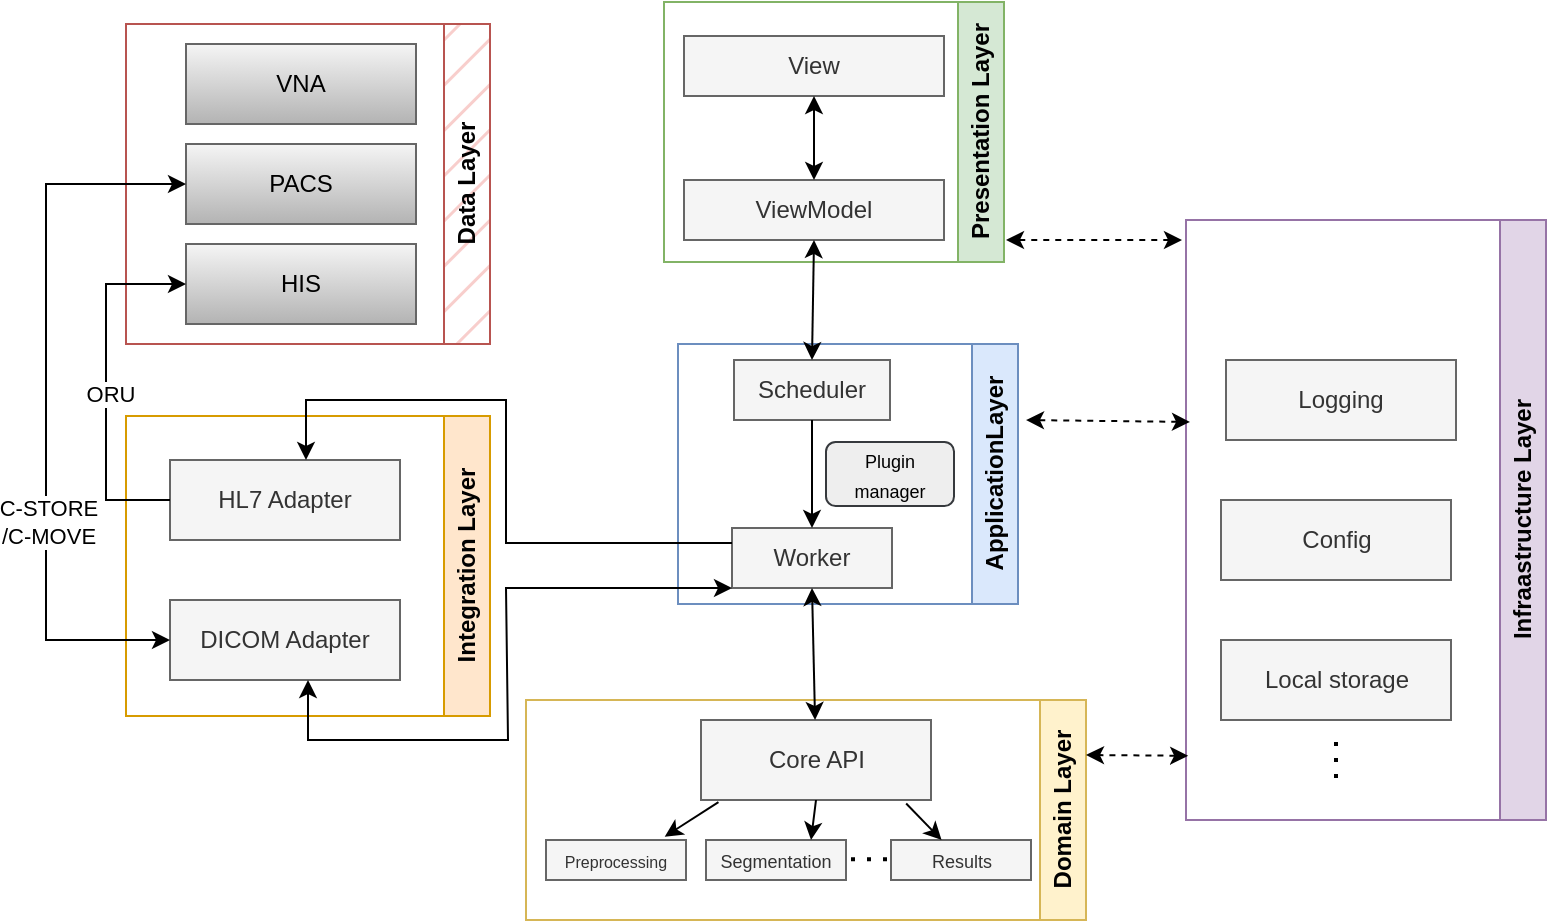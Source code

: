 <mxfile version="28.2.5">
  <diagram name="Page-1" id="rf2fQ5KeaceVcS20yqXe">
    <mxGraphModel dx="951" dy="501" grid="1" gridSize="10" guides="1" tooltips="1" connect="1" arrows="1" fold="1" page="1" pageScale="1" pageWidth="850" pageHeight="1100" math="0" shadow="0">
      <root>
        <mxCell id="0" />
        <mxCell id="1" parent="0" />
        <mxCell id="q-AmzgmCeMlgFkVJrfTR-6" value="ApplicationLayer" style="swimlane;horizontal=0;whiteSpace=wrap;html=1;direction=west;fillColor=#dae8fc;strokeColor=#6c8ebf;" vertex="1" parent="1">
          <mxGeometry x="386" y="282" width="170" height="130" as="geometry" />
        </mxCell>
        <mxCell id="q-AmzgmCeMlgFkVJrfTR-8" value="Scheduler" style="rounded=0;whiteSpace=wrap;html=1;fillColor=#f5f5f5;strokeColor=#666666;fontColor=#333333;" vertex="1" parent="q-AmzgmCeMlgFkVJrfTR-6">
          <mxGeometry x="28" y="8" width="78" height="30" as="geometry" />
        </mxCell>
        <mxCell id="q-AmzgmCeMlgFkVJrfTR-9" value="Worker" style="rounded=0;whiteSpace=wrap;html=1;fillColor=#f5f5f5;strokeColor=#666666;fontColor=#333333;" vertex="1" parent="q-AmzgmCeMlgFkVJrfTR-6">
          <mxGeometry x="27" y="92" width="80" height="30" as="geometry" />
        </mxCell>
        <mxCell id="q-AmzgmCeMlgFkVJrfTR-45" value="" style="endArrow=classic;html=1;rounded=0;exitX=0.5;exitY=1;exitDx=0;exitDy=0;entryX=0.5;entryY=0;entryDx=0;entryDy=0;" edge="1" parent="q-AmzgmCeMlgFkVJrfTR-6" source="q-AmzgmCeMlgFkVJrfTR-8" target="q-AmzgmCeMlgFkVJrfTR-9">
          <mxGeometry width="50" height="50" relative="1" as="geometry">
            <mxPoint x="69" y="68" as="sourcePoint" />
            <mxPoint x="109" y="78" as="targetPoint" />
          </mxGeometry>
        </mxCell>
        <mxCell id="q-AmzgmCeMlgFkVJrfTR-31" value="&lt;font style=&quot;font-size: 9px;&quot;&gt;Plugin manager&lt;/font&gt;" style="rounded=1;whiteSpace=wrap;html=1;fillColor=#eeeeee;strokeColor=#36393d;" vertex="1" parent="q-AmzgmCeMlgFkVJrfTR-6">
          <mxGeometry x="74" y="49" width="64" height="32" as="geometry" />
        </mxCell>
        <mxCell id="q-AmzgmCeMlgFkVJrfTR-7" value="Presentation Layer" style="swimlane;horizontal=0;whiteSpace=wrap;html=1;direction=west;fillColor=#d5e8d4;strokeColor=#82b366;" vertex="1" parent="1">
          <mxGeometry x="379" y="111" width="170" height="130" as="geometry" />
        </mxCell>
        <mxCell id="q-AmzgmCeMlgFkVJrfTR-2" value="View" style="rounded=0;whiteSpace=wrap;html=1;fillColor=#f5f5f5;fontColor=#333333;strokeColor=#666666;" vertex="1" parent="q-AmzgmCeMlgFkVJrfTR-7">
          <mxGeometry x="10" y="17" width="130" height="30" as="geometry" />
        </mxCell>
        <mxCell id="q-AmzgmCeMlgFkVJrfTR-3" value="ViewModel" style="rounded=0;whiteSpace=wrap;html=1;fillColor=#f5f5f5;strokeColor=#666666;fontColor=#333333;" vertex="1" parent="q-AmzgmCeMlgFkVJrfTR-7">
          <mxGeometry x="10" y="89" width="130" height="30" as="geometry" />
        </mxCell>
        <mxCell id="q-AmzgmCeMlgFkVJrfTR-43" value="" style="endArrow=classic;startArrow=classic;html=1;rounded=0;entryX=0.5;entryY=1;entryDx=0;entryDy=0;" edge="1" parent="q-AmzgmCeMlgFkVJrfTR-7" source="q-AmzgmCeMlgFkVJrfTR-3" target="q-AmzgmCeMlgFkVJrfTR-2">
          <mxGeometry width="50" height="50" relative="1" as="geometry">
            <mxPoint x="40" y="209" as="sourcePoint" />
            <mxPoint x="90" y="159" as="targetPoint" />
          </mxGeometry>
        </mxCell>
        <mxCell id="q-AmzgmCeMlgFkVJrfTR-12" value="Domain Layer" style="swimlane;horizontal=0;whiteSpace=wrap;html=1;direction=west;fillColor=#fff2cc;strokeColor=#d6b656;" vertex="1" parent="1">
          <mxGeometry x="310" y="460" width="280" height="110" as="geometry" />
        </mxCell>
        <mxCell id="q-AmzgmCeMlgFkVJrfTR-13" value="Core API" style="rounded=0;whiteSpace=wrap;html=1;fillColor=#f5f5f5;strokeColor=#666666;fontColor=#333333;" vertex="1" parent="q-AmzgmCeMlgFkVJrfTR-12">
          <mxGeometry x="87.5" y="10" width="115" height="40" as="geometry" />
        </mxCell>
        <mxCell id="q-AmzgmCeMlgFkVJrfTR-18" value="&lt;font style=&quot;font-size: 8px;&quot;&gt;Preprocessing&lt;/font&gt;" style="rounded=0;whiteSpace=wrap;html=1;fillColor=#f5f5f5;strokeColor=#666666;fontColor=#333333;" vertex="1" parent="q-AmzgmCeMlgFkVJrfTR-12">
          <mxGeometry x="10" y="70" width="70" height="20" as="geometry" />
        </mxCell>
        <mxCell id="q-AmzgmCeMlgFkVJrfTR-20" value="&lt;font style=&quot;font-size: 9px;&quot;&gt;Segmentation&lt;/font&gt;" style="rounded=0;whiteSpace=wrap;html=1;fillColor=#f5f5f5;strokeColor=#666666;fontColor=#333333;" vertex="1" parent="q-AmzgmCeMlgFkVJrfTR-12">
          <mxGeometry x="90" y="70" width="70" height="20" as="geometry" />
        </mxCell>
        <mxCell id="q-AmzgmCeMlgFkVJrfTR-21" value="" style="endArrow=none;dashed=1;html=1;dashPattern=1 3;strokeWidth=2;rounded=0;" edge="1" parent="q-AmzgmCeMlgFkVJrfTR-12">
          <mxGeometry width="50" height="50" relative="1" as="geometry">
            <mxPoint x="162.5" y="79.66" as="sourcePoint" />
            <mxPoint x="182.5" y="79.66" as="targetPoint" />
          </mxGeometry>
        </mxCell>
        <mxCell id="q-AmzgmCeMlgFkVJrfTR-23" value="&lt;font style=&quot;font-size: 9px;&quot;&gt;Results&lt;/font&gt;" style="rounded=0;whiteSpace=wrap;html=1;fillColor=#f5f5f5;strokeColor=#666666;fontColor=#333333;" vertex="1" parent="q-AmzgmCeMlgFkVJrfTR-12">
          <mxGeometry x="182.5" y="70" width="70" height="20" as="geometry" />
        </mxCell>
        <mxCell id="q-AmzgmCeMlgFkVJrfTR-55" value="" style="endArrow=classic;html=1;rounded=0;exitX=0.5;exitY=1;exitDx=0;exitDy=0;entryX=0.75;entryY=0;entryDx=0;entryDy=0;" edge="1" parent="q-AmzgmCeMlgFkVJrfTR-12" source="q-AmzgmCeMlgFkVJrfTR-13" target="q-AmzgmCeMlgFkVJrfTR-20">
          <mxGeometry width="50" height="50" relative="1" as="geometry">
            <mxPoint x="132" y="-80" as="sourcePoint" />
            <mxPoint x="182" y="-130" as="targetPoint" />
          </mxGeometry>
        </mxCell>
        <mxCell id="q-AmzgmCeMlgFkVJrfTR-50" value="" style="endArrow=classic;html=1;rounded=0;exitX=0.892;exitY=1.044;exitDx=0;exitDy=0;exitPerimeter=0;" edge="1" parent="q-AmzgmCeMlgFkVJrfTR-12" source="q-AmzgmCeMlgFkVJrfTR-13" target="q-AmzgmCeMlgFkVJrfTR-23">
          <mxGeometry width="50" height="50" relative="1" as="geometry">
            <mxPoint x="222" y="-20" as="sourcePoint" />
            <mxPoint x="272" y="-70" as="targetPoint" />
          </mxGeometry>
        </mxCell>
        <mxCell id="q-AmzgmCeMlgFkVJrfTR-56" value="" style="endArrow=classic;html=1;rounded=0;exitX=0.076;exitY=1.027;exitDx=0;exitDy=0;exitPerimeter=0;entryX=0.848;entryY=-0.084;entryDx=0;entryDy=0;entryPerimeter=0;" edge="1" parent="q-AmzgmCeMlgFkVJrfTR-12" source="q-AmzgmCeMlgFkVJrfTR-13" target="q-AmzgmCeMlgFkVJrfTR-18">
          <mxGeometry width="50" height="50" relative="1" as="geometry">
            <mxPoint x="132" y="-80" as="sourcePoint" />
            <mxPoint x="182" y="-130" as="targetPoint" />
          </mxGeometry>
        </mxCell>
        <mxCell id="q-AmzgmCeMlgFkVJrfTR-24" value="Integration Layer" style="swimlane;horizontal=0;whiteSpace=wrap;html=1;direction=west;fillColor=#ffe6cc;strokeColor=#d79b00;" vertex="1" parent="1">
          <mxGeometry x="110" y="318" width="182" height="150" as="geometry" />
        </mxCell>
        <mxCell id="q-AmzgmCeMlgFkVJrfTR-25" value="HL7 Adapter" style="rounded=0;whiteSpace=wrap;html=1;fillColor=#f5f5f5;strokeColor=#666666;fontColor=#333333;" vertex="1" parent="q-AmzgmCeMlgFkVJrfTR-24">
          <mxGeometry x="22" y="22" width="115" height="40" as="geometry" />
        </mxCell>
        <mxCell id="q-AmzgmCeMlgFkVJrfTR-32" value="DICOM Adapter" style="rounded=0;whiteSpace=wrap;html=1;fillColor=#f5f5f5;strokeColor=#666666;fontColor=#333333;" vertex="1" parent="q-AmzgmCeMlgFkVJrfTR-24">
          <mxGeometry x="22" y="92" width="115" height="40" as="geometry" />
        </mxCell>
        <mxCell id="q-AmzgmCeMlgFkVJrfTR-33" value="Infraastructure Layer" style="swimlane;horizontal=0;whiteSpace=wrap;html=1;direction=west;fillColor=#e1d5e7;strokeColor=#9673a6;" vertex="1" parent="1">
          <mxGeometry x="640" y="220" width="180" height="300" as="geometry" />
        </mxCell>
        <mxCell id="q-AmzgmCeMlgFkVJrfTR-34" value="Logging" style="rounded=0;whiteSpace=wrap;html=1;fillColor=#f5f5f5;strokeColor=#666666;fontColor=#333333;" vertex="1" parent="q-AmzgmCeMlgFkVJrfTR-33">
          <mxGeometry x="20" y="70" width="115" height="40" as="geometry" />
        </mxCell>
        <mxCell id="q-AmzgmCeMlgFkVJrfTR-35" value="Config" style="rounded=0;whiteSpace=wrap;html=1;fillColor=#f5f5f5;strokeColor=#666666;fontColor=#333333;" vertex="1" parent="q-AmzgmCeMlgFkVJrfTR-33">
          <mxGeometry x="17.5" y="140" width="115" height="40" as="geometry" />
        </mxCell>
        <mxCell id="q-AmzgmCeMlgFkVJrfTR-36" value="Local storage" style="rounded=0;whiteSpace=wrap;html=1;fillColor=#f5f5f5;strokeColor=#666666;fontColor=#333333;" vertex="1" parent="q-AmzgmCeMlgFkVJrfTR-33">
          <mxGeometry x="17.5" y="210" width="115" height="40" as="geometry" />
        </mxCell>
        <mxCell id="q-AmzgmCeMlgFkVJrfTR-75" value="" style="endArrow=none;dashed=1;html=1;dashPattern=1 3;strokeWidth=2;rounded=0;" edge="1" parent="q-AmzgmCeMlgFkVJrfTR-33">
          <mxGeometry width="50" height="50" relative="1" as="geometry">
            <mxPoint x="75" y="261" as="sourcePoint" />
            <mxPoint x="75" y="279" as="targetPoint" />
          </mxGeometry>
        </mxCell>
        <mxCell id="q-AmzgmCeMlgFkVJrfTR-38" value="Data Layer" style="swimlane;horizontal=0;whiteSpace=wrap;html=1;direction=west;fillColor=#f8cecc;strokeColor=#b85450;fillStyle=hatch;" vertex="1" parent="1">
          <mxGeometry x="110" y="122" width="182" height="160" as="geometry" />
        </mxCell>
        <mxCell id="q-AmzgmCeMlgFkVJrfTR-40" value="VNA" style="rounded=0;whiteSpace=wrap;html=1;fillColor=#f5f5f5;strokeColor=#666666;gradientColor=#b3b3b3;" vertex="1" parent="q-AmzgmCeMlgFkVJrfTR-38">
          <mxGeometry x="30" y="10" width="115" height="40" as="geometry" />
        </mxCell>
        <mxCell id="q-AmzgmCeMlgFkVJrfTR-41" value="HIS" style="rounded=0;whiteSpace=wrap;html=1;fillColor=#f5f5f5;strokeColor=#666666;gradientColor=#b3b3b3;" vertex="1" parent="q-AmzgmCeMlgFkVJrfTR-38">
          <mxGeometry x="30" y="110" width="115" height="40" as="geometry" />
        </mxCell>
        <mxCell id="q-AmzgmCeMlgFkVJrfTR-39" value="PACS" style="rounded=0;whiteSpace=wrap;html=1;fillColor=#f5f5f5;strokeColor=#666666;gradientColor=#b3b3b3;" vertex="1" parent="q-AmzgmCeMlgFkVJrfTR-38">
          <mxGeometry x="30" y="60" width="115" height="40" as="geometry" />
        </mxCell>
        <mxCell id="q-AmzgmCeMlgFkVJrfTR-44" value="" style="endArrow=classic;startArrow=classic;html=1;rounded=0;entryX=0.5;entryY=1;entryDx=0;entryDy=0;exitX=0.5;exitY=0;exitDx=0;exitDy=0;" edge="1" parent="1" source="q-AmzgmCeMlgFkVJrfTR-8" target="q-AmzgmCeMlgFkVJrfTR-3">
          <mxGeometry width="50" height="50" relative="1" as="geometry">
            <mxPoint x="450" y="350" as="sourcePoint" />
            <mxPoint x="500" y="300" as="targetPoint" />
          </mxGeometry>
        </mxCell>
        <mxCell id="q-AmzgmCeMlgFkVJrfTR-48" value="" style="endArrow=classic;startArrow=classic;html=1;rounded=0;exitX=0.5;exitY=1;exitDx=0;exitDy=0;" edge="1" parent="1" source="q-AmzgmCeMlgFkVJrfTR-9" target="q-AmzgmCeMlgFkVJrfTR-13">
          <mxGeometry width="50" height="50" relative="1" as="geometry">
            <mxPoint x="450" y="390" as="sourcePoint" />
            <mxPoint x="500" y="300" as="targetPoint" />
          </mxGeometry>
        </mxCell>
        <mxCell id="q-AmzgmCeMlgFkVJrfTR-58" value="" style="endArrow=classic;startArrow=classic;html=1;rounded=0;dashed=1;" edge="1" parent="1">
          <mxGeometry width="50" height="50" relative="1" as="geometry">
            <mxPoint x="638" y="230" as="sourcePoint" />
            <mxPoint x="550" y="230" as="targetPoint" />
          </mxGeometry>
        </mxCell>
        <mxCell id="q-AmzgmCeMlgFkVJrfTR-59" value="" style="endArrow=classic;startArrow=classic;html=1;rounded=0;dashed=1;" edge="1" parent="1">
          <mxGeometry width="50" height="50" relative="1" as="geometry">
            <mxPoint x="642" y="321" as="sourcePoint" />
            <mxPoint x="560" y="320" as="targetPoint" />
          </mxGeometry>
        </mxCell>
        <mxCell id="q-AmzgmCeMlgFkVJrfTR-60" value="" style="endArrow=classic;startArrow=classic;html=1;rounded=0;dashed=1;exitX=0.994;exitY=0.107;exitDx=0;exitDy=0;exitPerimeter=0;entryX=0;entryY=0.75;entryDx=0;entryDy=0;" edge="1" parent="1" source="q-AmzgmCeMlgFkVJrfTR-33" target="q-AmzgmCeMlgFkVJrfTR-12">
          <mxGeometry width="50" height="50" relative="1" as="geometry">
            <mxPoint x="719" y="630" as="sourcePoint" />
            <mxPoint x="630" y="630" as="targetPoint" />
          </mxGeometry>
        </mxCell>
        <mxCell id="q-AmzgmCeMlgFkVJrfTR-64" value="" style="endArrow=classic;startArrow=classic;html=1;rounded=0;entryX=0;entryY=1;entryDx=0;entryDy=0;" edge="1" parent="1" target="q-AmzgmCeMlgFkVJrfTR-9">
          <mxGeometry width="50" height="50" relative="1" as="geometry">
            <mxPoint x="201" y="450" as="sourcePoint" />
            <mxPoint x="410" y="380" as="targetPoint" />
            <Array as="points">
              <mxPoint x="201" y="480" />
              <mxPoint x="301" y="480" />
              <mxPoint x="300" y="404" />
            </Array>
          </mxGeometry>
        </mxCell>
        <mxCell id="q-AmzgmCeMlgFkVJrfTR-66" style="edgeStyle=orthogonalEdgeStyle;rounded=0;orthogonalLoop=1;jettySize=auto;html=1;exitX=0;exitY=0.25;exitDx=0;exitDy=0;" edge="1" parent="1" source="q-AmzgmCeMlgFkVJrfTR-9">
          <mxGeometry relative="1" as="geometry">
            <mxPoint x="200" y="340" as="targetPoint" />
            <Array as="points">
              <mxPoint x="300" y="382" />
              <mxPoint x="300" y="310" />
              <mxPoint x="200" y="310" />
            </Array>
          </mxGeometry>
        </mxCell>
        <mxCell id="q-AmzgmCeMlgFkVJrfTR-67" style="edgeStyle=orthogonalEdgeStyle;rounded=0;orthogonalLoop=1;jettySize=auto;html=1;exitX=0;exitY=0.5;exitDx=0;exitDy=0;entryX=0;entryY=0.5;entryDx=0;entryDy=0;" edge="1" parent="1" source="q-AmzgmCeMlgFkVJrfTR-25" target="q-AmzgmCeMlgFkVJrfTR-41">
          <mxGeometry relative="1" as="geometry">
            <mxPoint x="50" y="250.0" as="targetPoint" />
            <Array as="points">
              <mxPoint x="100" y="360" />
              <mxPoint x="100" y="252" />
            </Array>
          </mxGeometry>
        </mxCell>
        <mxCell id="q-AmzgmCeMlgFkVJrfTR-68" value="ORU" style="edgeLabel;html=1;align=center;verticalAlign=middle;resizable=0;points=[];" vertex="1" connectable="0" parent="q-AmzgmCeMlgFkVJrfTR-67">
          <mxGeometry x="-0.048" y="-2" relative="1" as="geometry">
            <mxPoint as="offset" />
          </mxGeometry>
        </mxCell>
        <mxCell id="q-AmzgmCeMlgFkVJrfTR-70" value="" style="endArrow=classic;startArrow=classic;html=1;rounded=0;entryX=0;entryY=0.5;entryDx=0;entryDy=0;exitX=0;exitY=0.5;exitDx=0;exitDy=0;" edge="1" parent="1" source="q-AmzgmCeMlgFkVJrfTR-32" target="q-AmzgmCeMlgFkVJrfTR-39">
          <mxGeometry width="50" height="50" relative="1" as="geometry">
            <mxPoint x="450" y="370" as="sourcePoint" />
            <mxPoint x="500" y="320" as="targetPoint" />
            <Array as="points">
              <mxPoint x="70" y="430" />
              <mxPoint x="70" y="202" />
            </Array>
          </mxGeometry>
        </mxCell>
        <mxCell id="q-AmzgmCeMlgFkVJrfTR-71" value="&lt;div&gt;C-STORE&lt;/div&gt;&lt;div&gt;/C-MOVE&lt;/div&gt;" style="edgeLabel;html=1;align=center;verticalAlign=middle;resizable=0;points=[];" vertex="1" connectable="0" parent="q-AmzgmCeMlgFkVJrfTR-70">
          <mxGeometry x="-0.328" y="-1" relative="1" as="geometry">
            <mxPoint as="offset" />
          </mxGeometry>
        </mxCell>
      </root>
    </mxGraphModel>
  </diagram>
</mxfile>
